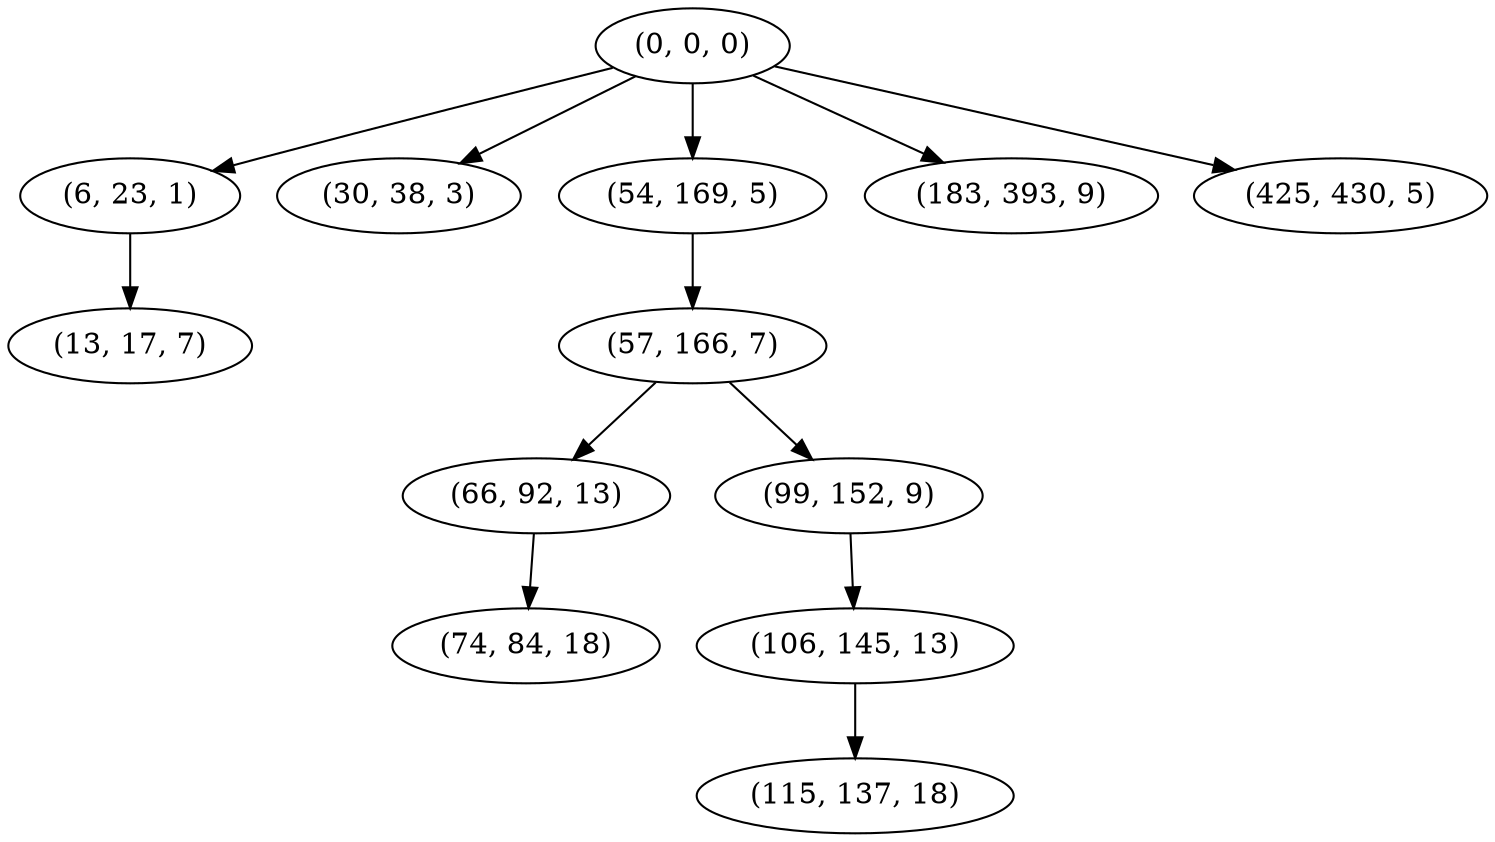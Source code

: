 digraph tree {
    "(0, 0, 0)";
    "(6, 23, 1)";
    "(13, 17, 7)";
    "(30, 38, 3)";
    "(54, 169, 5)";
    "(57, 166, 7)";
    "(66, 92, 13)";
    "(74, 84, 18)";
    "(99, 152, 9)";
    "(106, 145, 13)";
    "(115, 137, 18)";
    "(183, 393, 9)";
    "(425, 430, 5)";
    "(0, 0, 0)" -> "(6, 23, 1)";
    "(0, 0, 0)" -> "(30, 38, 3)";
    "(0, 0, 0)" -> "(54, 169, 5)";
    "(0, 0, 0)" -> "(183, 393, 9)";
    "(0, 0, 0)" -> "(425, 430, 5)";
    "(6, 23, 1)" -> "(13, 17, 7)";
    "(54, 169, 5)" -> "(57, 166, 7)";
    "(57, 166, 7)" -> "(66, 92, 13)";
    "(57, 166, 7)" -> "(99, 152, 9)";
    "(66, 92, 13)" -> "(74, 84, 18)";
    "(99, 152, 9)" -> "(106, 145, 13)";
    "(106, 145, 13)" -> "(115, 137, 18)";
}
